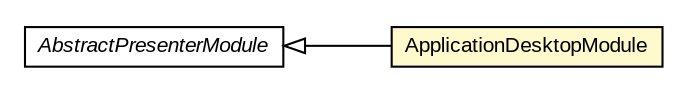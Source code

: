 #!/usr/local/bin/dot
#
# Class diagram 
# Generated by UMLGraph version R5_6-24-gf6e263 (http://www.umlgraph.org/)
#

digraph G {
	edge [fontname="arial",fontsize=10,labelfontname="arial",labelfontsize=10];
	node [fontname="arial",fontsize=10,shape=plaintext];
	nodesep=0.25;
	ranksep=0.5;
	rankdir=LR;
	// com.gwtplatform.mvp.client.gin.AbstractPresenterModule
	c128235 [label=<<table title="com.gwtplatform.mvp.client.gin.AbstractPresenterModule" border="0" cellborder="1" cellspacing="0" cellpadding="2" port="p" href="../../../mvp/client/gin/AbstractPresenterModule.html">
		<tr><td><table border="0" cellspacing="0" cellpadding="1">
<tr><td align="center" balign="center"><font face="arial italic"> AbstractPresenterModule </font></td></tr>
		</table></td></tr>
		</table>>, URL="../../../mvp/client/gin/AbstractPresenterModule.html", fontname="arial", fontcolor="black", fontsize=10.0];
	// com.gwtplatform.carstore.client.application.ApplicationDesktopModule
	c128500 [label=<<table title="com.gwtplatform.carstore.client.application.ApplicationDesktopModule" border="0" cellborder="1" cellspacing="0" cellpadding="2" port="p" bgcolor="lemonChiffon" href="./ApplicationDesktopModule.html">
		<tr><td><table border="0" cellspacing="0" cellpadding="1">
<tr><td align="center" balign="center"> ApplicationDesktopModule </td></tr>
		</table></td></tr>
		</table>>, URL="./ApplicationDesktopModule.html", fontname="arial", fontcolor="black", fontsize=10.0];
	//com.gwtplatform.carstore.client.application.ApplicationDesktopModule extends com.gwtplatform.mvp.client.gin.AbstractPresenterModule
	c128235:p -> c128500:p [dir=back,arrowtail=empty];
}

